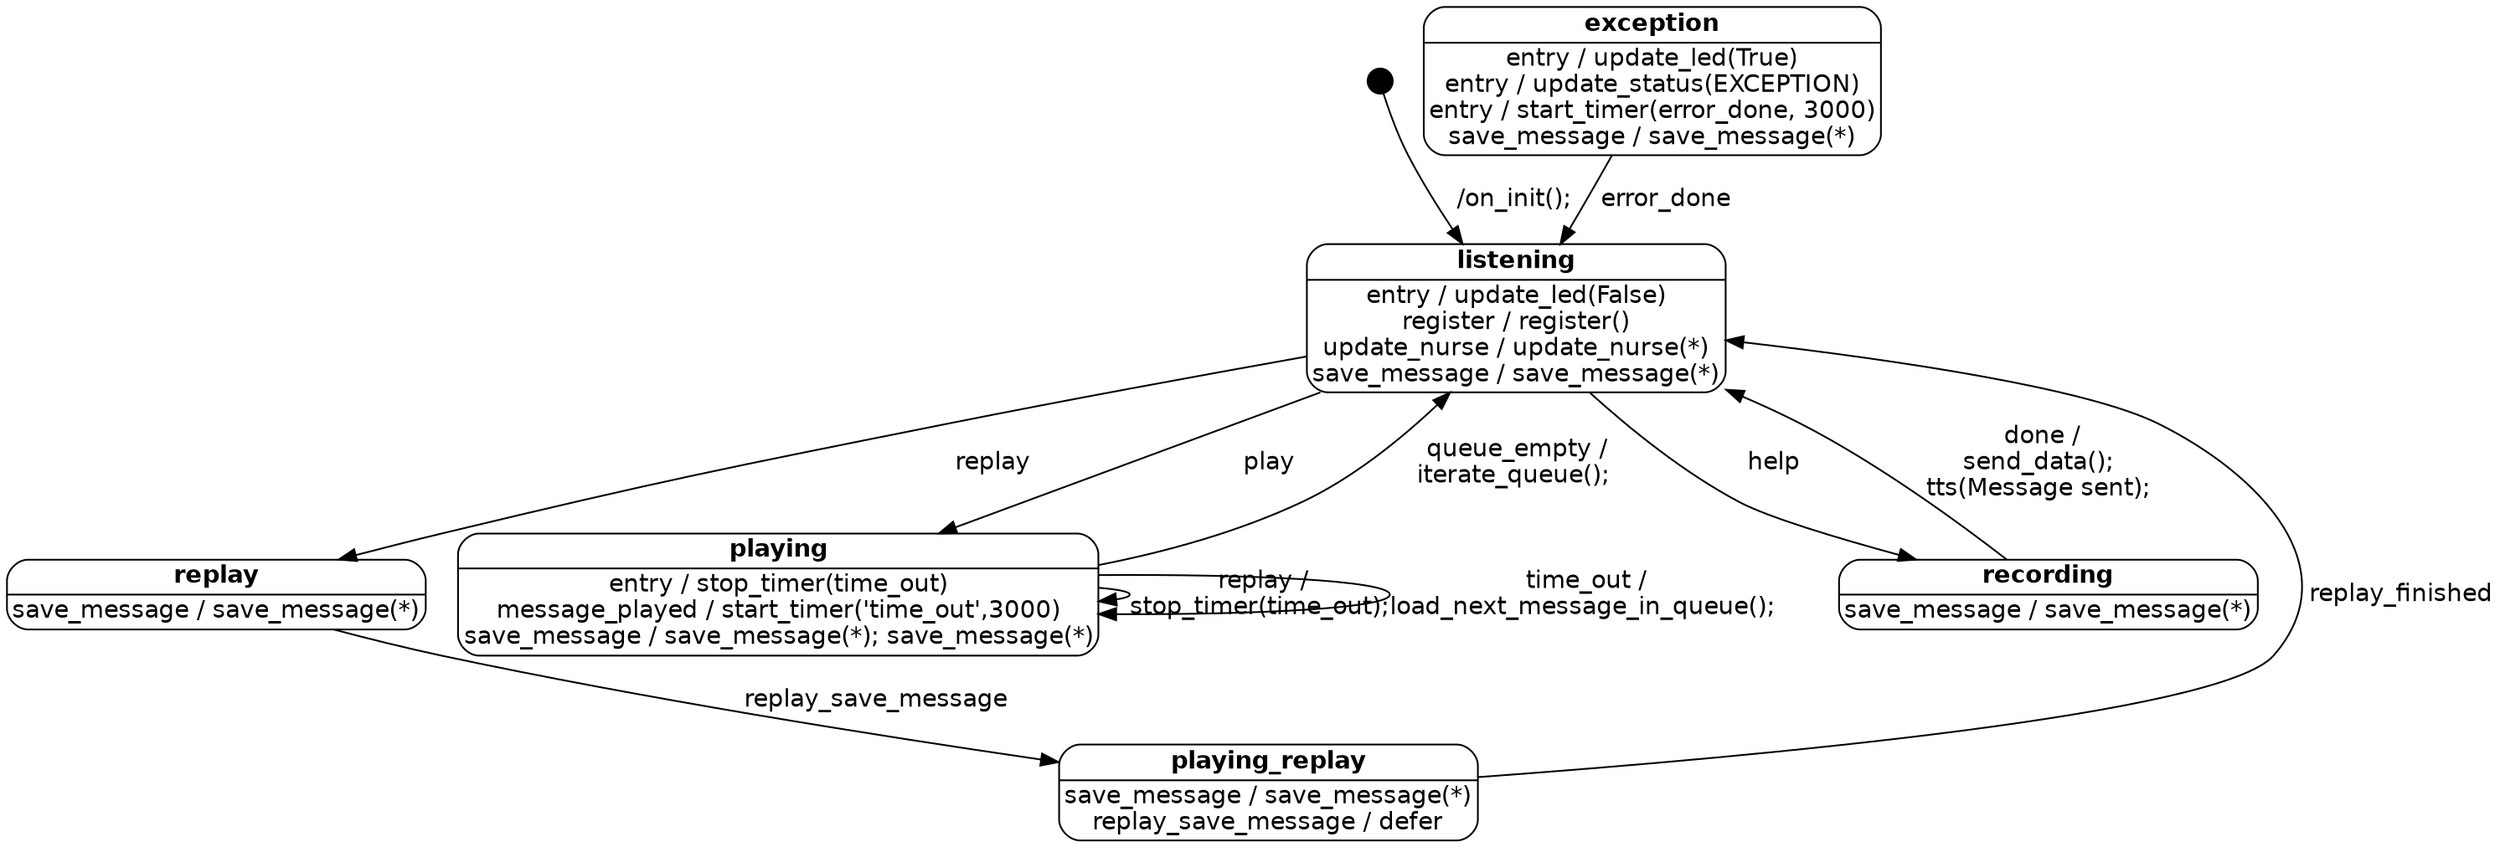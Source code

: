 digraph G {
node [shape=box style=rounded fontname=Helvetica];
edge [ fontname=Helvetica ];
initial [shape=point width=0.2];
listening [shape=plaintext margin=0 label=<<TABLE BORDER="1" CELLBORDER="0" CELLSPACING="0" STYLE="ROUNDED"><TR><TD><B>listening</B></TD></TR>
<HR/><TR><TD ALIGN="LEFT">entry / update_led(False)<BR/>register / register()<BR/>update_nurse / update_nurse(*)<BR/>save_message / save_message(*)<BR/></TD></TR></TABLE>>];replay [shape=plaintext margin=0 label=<<TABLE BORDER="1" CELLBORDER="0" CELLSPACING="0" STYLE="ROUNDED"><TR><TD><B>replay</B></TD></TR>
<HR/><TR><TD ALIGN="LEFT">save_message / save_message(*)<BR/></TD></TR></TABLE>>];playing_replay [shape=plaintext margin=0 label=<<TABLE BORDER="1" CELLBORDER="0" CELLSPACING="0" STYLE="ROUNDED"><TR><TD><B>playing_replay</B></TD></TR>
<HR/><TR><TD ALIGN="LEFT">save_message / save_message(*)<BR/>replay_save_message / defer<BR/></TD></TR></TABLE>>];playing [shape=plaintext margin=0 label=<<TABLE BORDER="1" CELLBORDER="0" CELLSPACING="0" STYLE="ROUNDED"><TR><TD><B>playing</B></TD></TR>
<HR/><TR><TD ALIGN="LEFT">entry / stop_timer(time_out)<BR/>message_played / start_timer('time_out',3000)<BR/>save_message / save_message(*); save_message(*)<BR/></TD></TR></TABLE>>];recording [shape=plaintext margin=0 label=<<TABLE BORDER="1" CELLBORDER="0" CELLSPACING="0" STYLE="ROUNDED"><TR><TD><B>recording</B></TD></TR>
<HR/><TR><TD ALIGN="LEFT">save_message / save_message(*)<BR/></TD></TR></TABLE>>];exception [shape=plaintext margin=0 label=<<TABLE BORDER="1" CELLBORDER="0" CELLSPACING="0" STYLE="ROUNDED"><TR><TD><B>exception</B></TD></TR>
<HR/><TR><TD ALIGN="LEFT">entry / update_led(True)<BR/>entry / update_status(EXCEPTION)<BR/>entry / start_timer(error_done, 3000)<BR/>save_message / save_message(*)<BR/></TD></TR></TABLE>>];initial -> listening [label="  /on_init();\n"]
listening -> playing [label=" play"]
playing -> playing [label=" replay /\nstop_timer(time_out);\n"]
playing -> playing [label=" time_out /\nload_next_message_in_queue();\n"]
playing -> listening [label=" queue_empty /\niterate_queue();\n"]
listening -> replay [label=" replay"]
replay -> playing_replay [label=" replay_save_message"]
playing_replay -> listening [label=" replay_finished"]
listening -> recording [label=" help"]
recording -> listening [label=" done /\nsend_data();\ntts(Message sent);\n"]
exception -> listening [label=" error_done"]
}